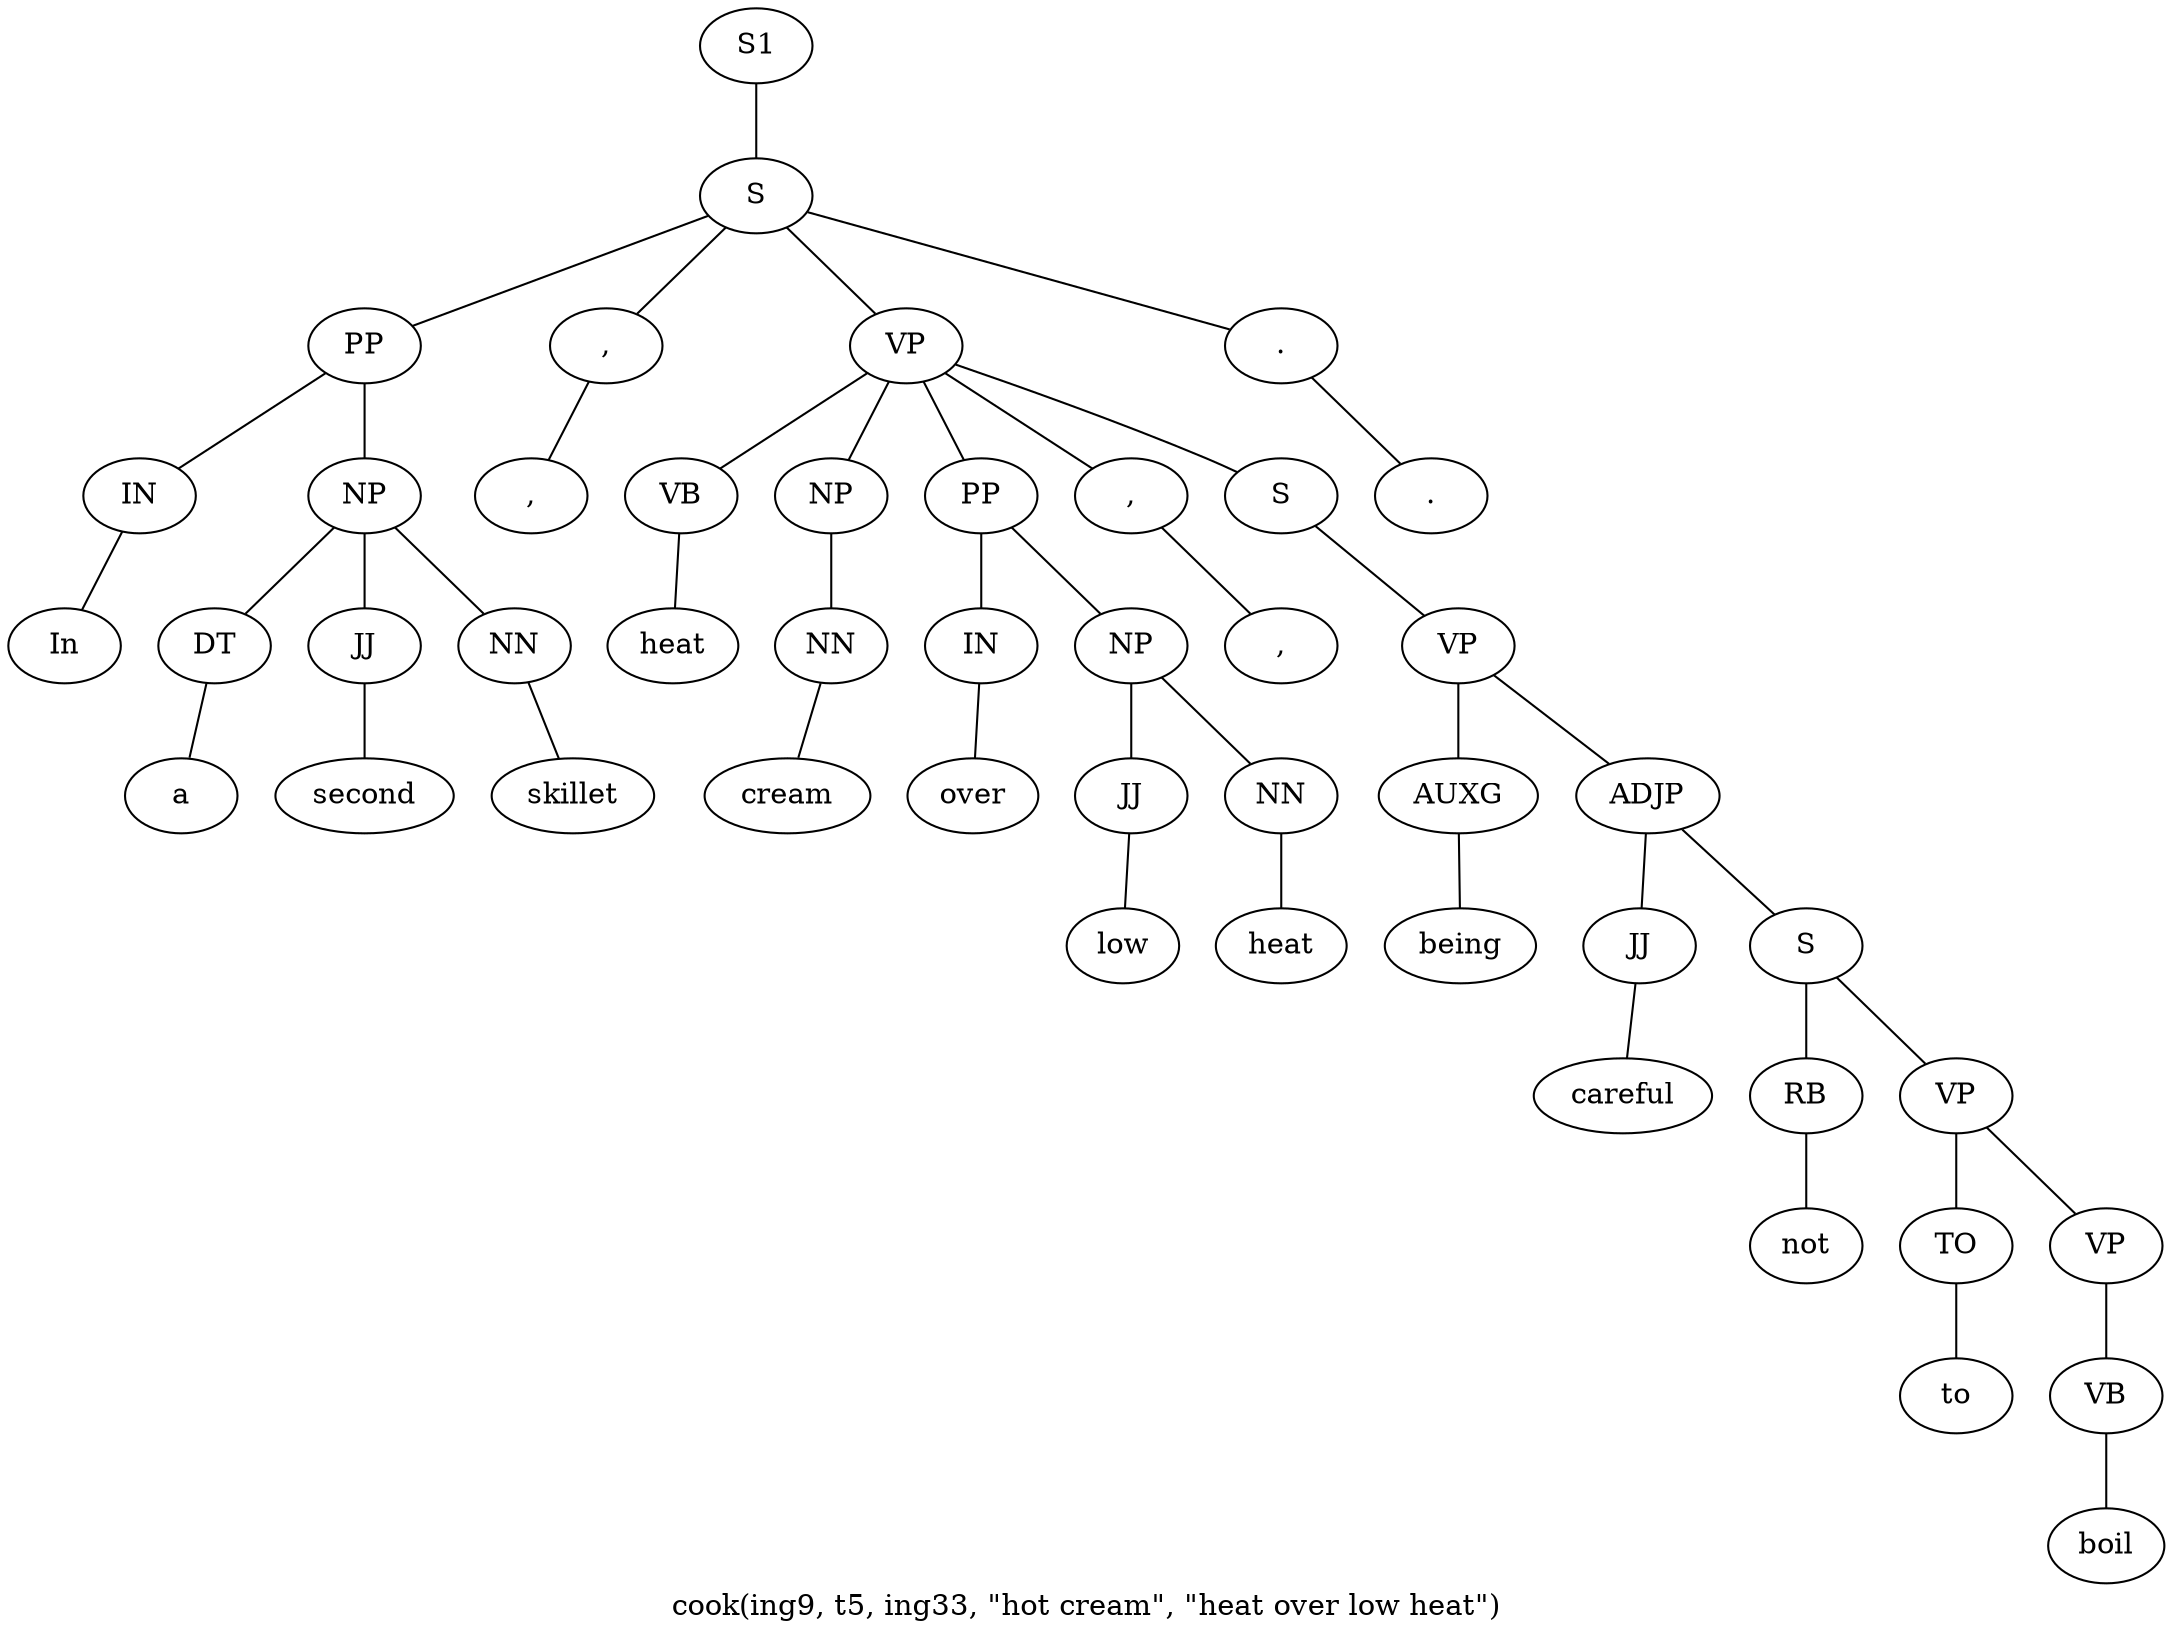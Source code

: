 graph SyntaxGraph {
	label = "cook(ing9, t5, ing33, \"hot cream\", \"heat over low heat\")";
	Node0 [label="S1"];
	Node1 [label="S"];
	Node2 [label="PP"];
	Node3 [label="IN"];
	Node4 [label="In"];
	Node5 [label="NP"];
	Node6 [label="DT"];
	Node7 [label="a"];
	Node8 [label="JJ"];
	Node9 [label="second"];
	Node10 [label="NN"];
	Node11 [label="skillet"];
	Node12 [label=","];
	Node13 [label=","];
	Node14 [label="VP"];
	Node15 [label="VB"];
	Node16 [label="heat"];
	Node17 [label="NP"];
	Node18 [label="NN"];
	Node19 [label="cream"];
	Node20 [label="PP"];
	Node21 [label="IN"];
	Node22 [label="over"];
	Node23 [label="NP"];
	Node24 [label="JJ"];
	Node25 [label="low"];
	Node26 [label="NN"];
	Node27 [label="heat"];
	Node28 [label=","];
	Node29 [label=","];
	Node30 [label="S"];
	Node31 [label="VP"];
	Node32 [label="AUXG"];
	Node33 [label="being"];
	Node34 [label="ADJP"];
	Node35 [label="JJ"];
	Node36 [label="careful"];
	Node37 [label="S"];
	Node38 [label="RB"];
	Node39 [label="not"];
	Node40 [label="VP"];
	Node41 [label="TO"];
	Node42 [label="to"];
	Node43 [label="VP"];
	Node44 [label="VB"];
	Node45 [label="boil"];
	Node46 [label="."];
	Node47 [label="."];

	Node0 -- Node1;
	Node1 -- Node2;
	Node1 -- Node12;
	Node1 -- Node14;
	Node1 -- Node46;
	Node2 -- Node3;
	Node2 -- Node5;
	Node3 -- Node4;
	Node5 -- Node6;
	Node5 -- Node8;
	Node5 -- Node10;
	Node6 -- Node7;
	Node8 -- Node9;
	Node10 -- Node11;
	Node12 -- Node13;
	Node14 -- Node15;
	Node14 -- Node17;
	Node14 -- Node20;
	Node14 -- Node28;
	Node14 -- Node30;
	Node15 -- Node16;
	Node17 -- Node18;
	Node18 -- Node19;
	Node20 -- Node21;
	Node20 -- Node23;
	Node21 -- Node22;
	Node23 -- Node24;
	Node23 -- Node26;
	Node24 -- Node25;
	Node26 -- Node27;
	Node28 -- Node29;
	Node30 -- Node31;
	Node31 -- Node32;
	Node31 -- Node34;
	Node32 -- Node33;
	Node34 -- Node35;
	Node34 -- Node37;
	Node35 -- Node36;
	Node37 -- Node38;
	Node37 -- Node40;
	Node38 -- Node39;
	Node40 -- Node41;
	Node40 -- Node43;
	Node41 -- Node42;
	Node43 -- Node44;
	Node44 -- Node45;
	Node46 -- Node47;
}
